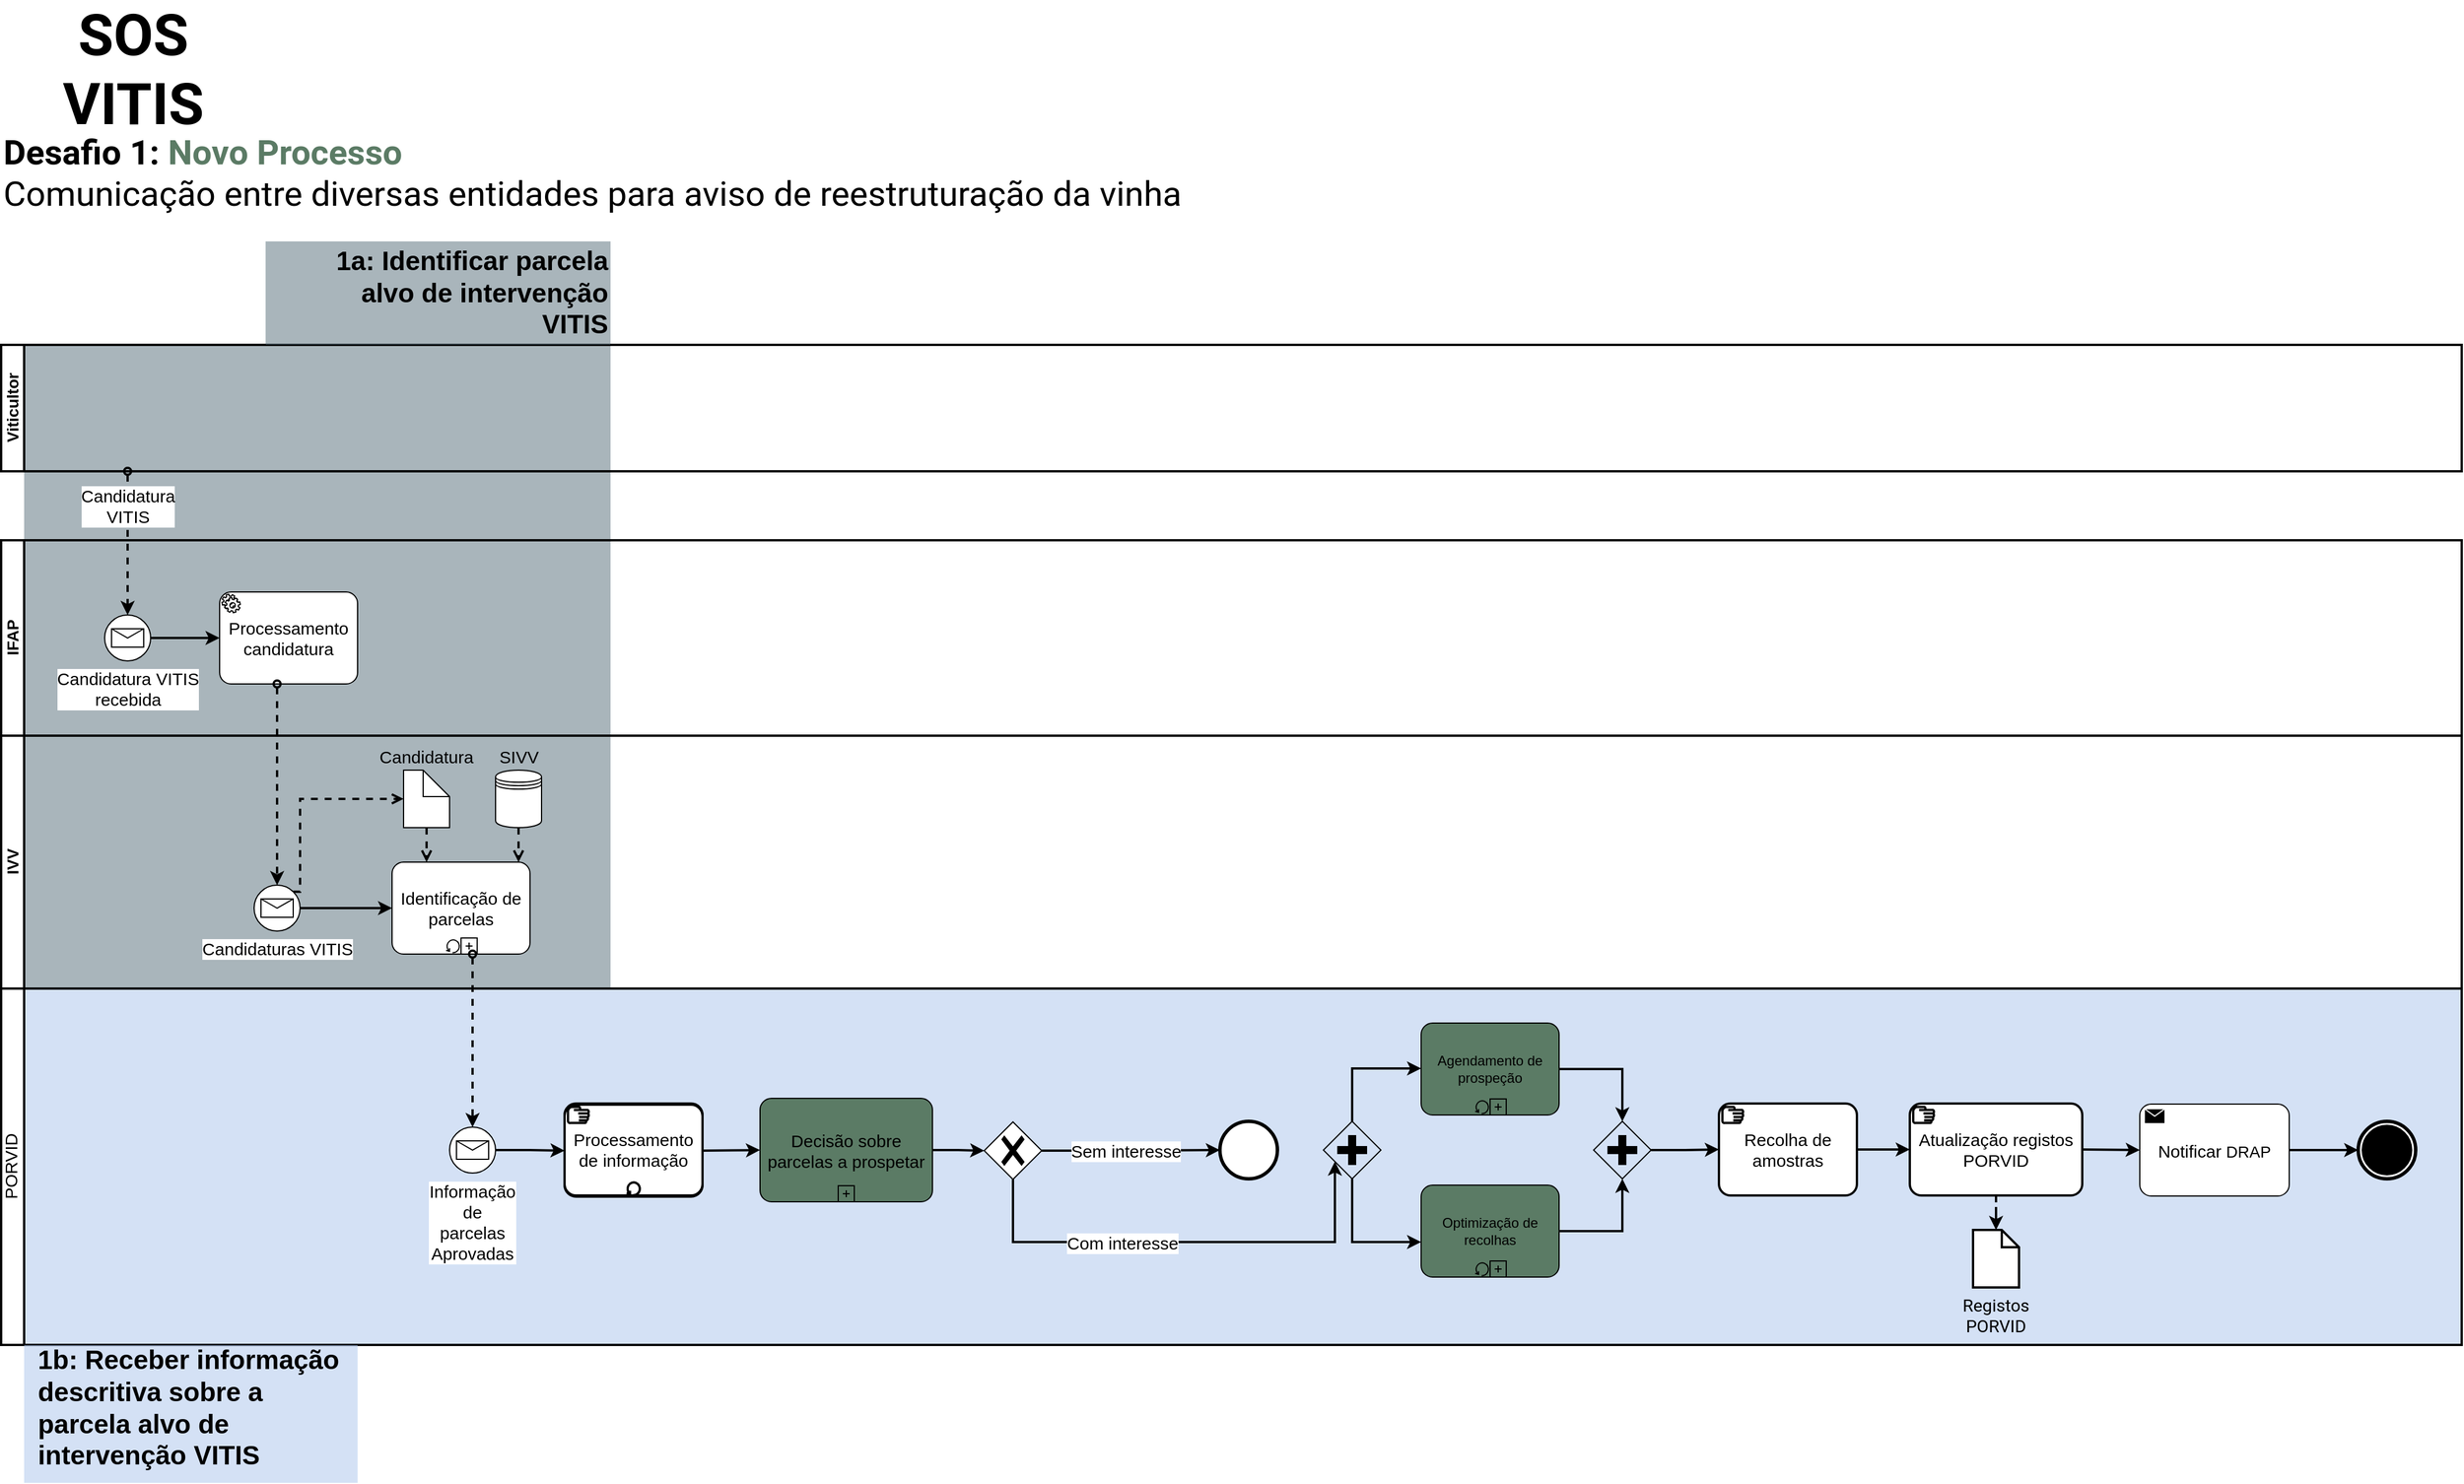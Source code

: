 <mxfile compressed="false" version="15.8.7" type="device">
  <diagram id="prtHgNgQTEPvFCAcTncT" name="Processos Alto Nível">
    <mxGraphModel dx="2250" dy="1810" grid="1" gridSize="10" guides="1" tooltips="1" connect="1" arrows="1" fold="1" page="1" pageScale="1" pageWidth="827" pageHeight="1169" math="0" shadow="0">
      <root>
        <mxCell id="0" />
        <mxCell id="1" parent="0" />
        <mxCell id="8Ae6zeDYgx-UutW48Nks-51" value="" style="rounded=0;whiteSpace=wrap;html=1;labelBackgroundColor=none;fontSize=20;strokeWidth=2;fillColor=#A9C4EB;gradientDirection=south;dashed=1;strokeColor=none;opacity=50;" parent="1" vertex="1">
          <mxGeometry x="60" y="880" width="2120" height="310" as="geometry" />
        </mxCell>
        <mxCell id="YF1dd26oSwdPQGg-jIWj-1" value="&lt;span style=&quot;font-family: &amp;#34;helvetica&amp;#34;&quot;&gt;Processamento de informação&lt;/span&gt;" style="points=[[0.25,0,0],[0.5,0,0],[0.75,0,0],[1,0.25,0],[1,0.5,0],[1,0.75,0],[0.75,1,0],[0.5,1,0],[0.25,1,0],[0,0.75,0],[0,0.5,0],[0,0.25,0]];shape=mxgraph.bpmn.task;whiteSpace=wrap;rectStyle=rounded;size=10;taskMarker=manual;fontFamily=Roboto;fontSource=https%3A%2F%2Ffonts.googleapis.com%2Fcss%3Ffamily%3DRoboto;fontSize=15;fontColor=#000000;strokeColor=default;strokeWidth=2;fillColor=default;gradientColor=none;html=1;" vertex="1" parent="1">
          <mxGeometry x="530" y="980" width="120" height="80" as="geometry" />
        </mxCell>
        <mxCell id="8Ae6zeDYgx-UutW48Nks-23" value="" style="rounded=0;whiteSpace=wrap;html=1;labelBackgroundColor=none;fontSize=20;strokeWidth=2;fillColor=#546d78;gradientDirection=south;dashed=1;strokeColor=none;opacity=50;" parent="1" vertex="1">
          <mxGeometry x="60" y="320" width="510" height="560" as="geometry" />
        </mxCell>
        <mxCell id="j8fhtU1hvzyhwvqFzkYq-1" value="&lt;b&gt;IFAP&lt;/b&gt;" style="swimlane;html=1;startSize=20;fontStyle=0;collapsible=0;horizontal=0;swimlaneLine=1;swimlaneFillColor=none;strokeWidth=2;rounded=0;shadow=0;glass=0;fontSize=14;fillColor=none;" parent="1" vertex="1">
          <mxGeometry x="40" y="490" width="2140" height="170" as="geometry" />
        </mxCell>
        <mxCell id="j8fhtU1hvzyhwvqFzkYq-11" style="edgeStyle=orthogonalEdgeStyle;rounded=0;orthogonalLoop=1;jettySize=auto;html=1;fontSize=15;startArrow=none;startFill=0;strokeWidth=2;" parent="j8fhtU1hvzyhwvqFzkYq-1" source="j8fhtU1hvzyhwvqFzkYq-7" target="j8fhtU1hvzyhwvqFzkYq-9" edge="1">
          <mxGeometry relative="1" as="geometry" />
        </mxCell>
        <mxCell id="j8fhtU1hvzyhwvqFzkYq-7" value="&lt;span style=&quot;font-family: &amp;#34;arial&amp;#34; , sans-serif ; font-size: 15px&quot;&gt;Candidatura VITIS&lt;br&gt;recebida&lt;br style=&quot;font-size: 15px&quot;&gt;&lt;/span&gt;" style="points=[[0.145,0.145,0],[0.5,0,0],[0.855,0.145,0],[1,0.5,0],[0.855,0.855,0],[0.5,1,0],[0.145,0.855,0],[0,0.5,0]];shape=mxgraph.bpmn.event;html=1;verticalLabelPosition=bottom;labelBackgroundColor=#ffffff;verticalAlign=top;align=center;perimeter=ellipsePerimeter;outlineConnect=0;aspect=fixed;outline=standard;symbol=message;rounded=0;shadow=0;glass=0;sketch=0;fontSize=15;" parent="j8fhtU1hvzyhwvqFzkYq-1" vertex="1">
          <mxGeometry x="90" y="65" width="40" height="40" as="geometry" />
        </mxCell>
        <mxCell id="j8fhtU1hvzyhwvqFzkYq-9" value="Processamento candidatura" style="points=[[0.25,0,0],[0.5,0,0],[0.75,0,0],[1,0.25,0],[1,0.5,0],[1,0.75,0],[0.75,1,0],[0.5,1,0],[0.25,1,0],[0,0.75,0],[0,0.5,0],[0,0.25,0]];shape=mxgraph.bpmn.task;whiteSpace=wrap;rectStyle=rounded;size=10;taskMarker=service;rounded=0;shadow=0;glass=0;sketch=0;fontSize=15;fillColor=default;" parent="j8fhtU1hvzyhwvqFzkYq-1" vertex="1">
          <mxGeometry x="190" y="45" width="120" height="80" as="geometry" />
        </mxCell>
        <mxCell id="j8fhtU1hvzyhwvqFzkYq-5" value="&lt;b&gt;Viticultor&lt;/b&gt;" style="swimlane;html=1;startSize=20;fontStyle=0;collapsible=0;horizontal=0;swimlaneLine=1;swimlaneFillColor=none;strokeWidth=2;rounded=0;shadow=0;glass=0;fontSize=14;fillColor=none;" parent="1" vertex="1">
          <mxGeometry x="40" y="320" width="2140" height="110" as="geometry" />
        </mxCell>
        <mxCell id="j8fhtU1hvzyhwvqFzkYq-8" value="&lt;span style=&quot;color: rgb(0, 0, 0); font-family: helvetica; font-size: 15px; font-style: normal; font-weight: 400; letter-spacing: normal; text-align: center; text-indent: 0px; text-transform: none; word-spacing: 0px; display: inline; float: none;&quot;&gt;Candidatura &lt;br&gt;VITIS&lt;/span&gt;" style="edgeStyle=orthogonalEdgeStyle;rounded=0;orthogonalLoop=1;jettySize=auto;html=1;entryX=0.5;entryY=0;entryDx=0;entryDy=0;entryPerimeter=0;fontSize=15;dashed=1;startArrow=oval;startFill=0;strokeWidth=2;labelBackgroundColor=default;" parent="1" target="j8fhtU1hvzyhwvqFzkYq-7" edge="1">
          <mxGeometry x="-0.52" relative="1" as="geometry">
            <mxPoint x="150" y="430" as="sourcePoint" />
            <Array as="points">
              <mxPoint x="150" y="430" />
            </Array>
            <mxPoint as="offset" />
          </mxGeometry>
        </mxCell>
        <mxCell id="j8fhtU1hvzyhwvqFzkYq-12" value="&lt;b&gt;IVV&lt;/b&gt;" style="swimlane;html=1;startSize=20;fontStyle=0;collapsible=0;horizontal=0;swimlaneLine=1;swimlaneFillColor=none;strokeWidth=2;rounded=0;shadow=0;glass=0;fontSize=14;fillColor=none;" parent="1" vertex="1">
          <mxGeometry x="40" y="660" width="2140" height="220" as="geometry" />
        </mxCell>
        <mxCell id="j8fhtU1hvzyhwvqFzkYq-19" value="" style="edgeStyle=orthogonalEdgeStyle;rounded=0;jumpStyle=none;orthogonalLoop=1;jettySize=auto;html=1;fontSize=15;startArrow=none;startFill=0;strokeWidth=2;" parent="j8fhtU1hvzyhwvqFzkYq-12" source="j8fhtU1hvzyhwvqFzkYq-14" target="j8fhtU1hvzyhwvqFzkYq-18" edge="1">
          <mxGeometry relative="1" as="geometry" />
        </mxCell>
        <mxCell id="j8fhtU1hvzyhwvqFzkYq-23" style="edgeStyle=orthogonalEdgeStyle;rounded=0;jumpStyle=none;orthogonalLoop=1;jettySize=auto;html=1;entryX=0;entryY=0.5;entryDx=0;entryDy=0;entryPerimeter=0;fontSize=15;startArrow=none;startFill=0;strokeWidth=2;dashed=1;endArrow=open;endFill=0;exitX=0.855;exitY=0.145;exitDx=0;exitDy=0;exitPerimeter=0;" parent="j8fhtU1hvzyhwvqFzkYq-12" source="j8fhtU1hvzyhwvqFzkYq-14" target="j8fhtU1hvzyhwvqFzkYq-22" edge="1">
          <mxGeometry relative="1" as="geometry">
            <Array as="points">
              <mxPoint x="260" y="136" />
              <mxPoint x="260" y="55" />
            </Array>
          </mxGeometry>
        </mxCell>
        <mxCell id="j8fhtU1hvzyhwvqFzkYq-14" value="&lt;font face=&quot;arial, sans-serif&quot;&gt;Candidaturas VITIS&lt;br&gt;&lt;/font&gt;" style="points=[[0.145,0.145,0],[0.5,0,0],[0.855,0.145,0],[1,0.5,0],[0.855,0.855,0],[0.5,1,0],[0.145,0.855,0],[0,0.5,0]];shape=mxgraph.bpmn.event;html=1;verticalLabelPosition=bottom;labelBackgroundColor=#ffffff;verticalAlign=top;align=center;perimeter=ellipsePerimeter;outlineConnect=0;aspect=fixed;outline=standard;symbol=message;rounded=0;shadow=0;glass=0;sketch=0;fontSize=15;" parent="j8fhtU1hvzyhwvqFzkYq-12" vertex="1">
          <mxGeometry x="220" y="130" width="40" height="40" as="geometry" />
        </mxCell>
        <mxCell id="j8fhtU1hvzyhwvqFzkYq-18" value="Identificação de parcelas" style="points=[[0.25,0,0],[0.5,0,0],[0.75,0,0],[1,0.25,0],[1,0.5,0],[1,0.75,0],[0.75,1,0],[0.5,1,0],[0.25,1,0],[0,0.75,0],[0,0.5,0],[0,0.25,0]];shape=mxgraph.bpmn.task;whiteSpace=wrap;rectStyle=rounded;size=10;taskMarker=abstract;isLoopStandard=1;isLoopSub=1;rounded=0;shadow=0;glass=0;sketch=0;fontSize=15;" parent="j8fhtU1hvzyhwvqFzkYq-12" vertex="1">
          <mxGeometry x="340" y="110" width="120" height="80" as="geometry" />
        </mxCell>
        <mxCell id="j8fhtU1hvzyhwvqFzkYq-24" style="edgeStyle=orthogonalEdgeStyle;rounded=0;jumpStyle=none;orthogonalLoop=1;jettySize=auto;html=1;dashed=1;fontSize=15;startArrow=none;startFill=0;endArrow=open;endFill=0;strokeWidth=2;" parent="j8fhtU1hvzyhwvqFzkYq-12" source="j8fhtU1hvzyhwvqFzkYq-22" target="j8fhtU1hvzyhwvqFzkYq-18" edge="1">
          <mxGeometry relative="1" as="geometry">
            <Array as="points">
              <mxPoint x="370" y="80" />
              <mxPoint x="370" y="80" />
            </Array>
          </mxGeometry>
        </mxCell>
        <mxCell id="j8fhtU1hvzyhwvqFzkYq-22" value="Candidatura" style="shape=mxgraph.bpmn.data;labelPosition=center;verticalLabelPosition=top;align=center;verticalAlign=bottom;whiteSpace=wrap;size=23;html=1;rounded=0;shadow=0;glass=0;sketch=0;fontSize=15;" parent="j8fhtU1hvzyhwvqFzkYq-12" vertex="1">
          <mxGeometry x="350" y="30" width="40" height="50" as="geometry" />
        </mxCell>
        <mxCell id="j8fhtU1hvzyhwvqFzkYq-29" style="edgeStyle=orthogonalEdgeStyle;rounded=0;jumpStyle=none;orthogonalLoop=1;jettySize=auto;html=1;fontSize=15;startArrow=none;startFill=0;endArrow=open;endFill=0;strokeWidth=2;dashed=1;" parent="j8fhtU1hvzyhwvqFzkYq-12" source="j8fhtU1hvzyhwvqFzkYq-27" target="j8fhtU1hvzyhwvqFzkYq-18" edge="1">
          <mxGeometry relative="1" as="geometry">
            <mxPoint x="600" y="120" as="targetPoint" />
            <Array as="points">
              <mxPoint x="450" y="90" />
              <mxPoint x="450" y="90" />
            </Array>
          </mxGeometry>
        </mxCell>
        <mxCell id="j8fhtU1hvzyhwvqFzkYq-27" value="SIVV" style="shape=datastore;labelPosition=center;verticalLabelPosition=top;align=center;verticalAlign=bottom;rounded=0;shadow=0;glass=0;sketch=0;fontSize=15;html=1;" parent="j8fhtU1hvzyhwvqFzkYq-12" vertex="1">
          <mxGeometry x="430" y="30" width="40" height="50" as="geometry" />
        </mxCell>
        <mxCell id="j8fhtU1hvzyhwvqFzkYq-16" style="edgeStyle=orthogonalEdgeStyle;rounded=0;orthogonalLoop=1;jettySize=auto;html=1;entryX=0.5;entryY=0;entryDx=0;entryDy=0;entryPerimeter=0;fontSize=15;startArrow=oval;startFill=0;strokeWidth=2;dashed=1;jumpStyle=none;" parent="1" source="j8fhtU1hvzyhwvqFzkYq-9" target="j8fhtU1hvzyhwvqFzkYq-14" edge="1">
          <mxGeometry relative="1" as="geometry">
            <Array as="points">
              <mxPoint x="280" y="750" />
              <mxPoint x="280" y="750" />
            </Array>
          </mxGeometry>
        </mxCell>
        <mxCell id="j8fhtU1hvzyhwvqFzkYq-30" value="PORVID" style="swimlane;html=1;startSize=20;fontStyle=0;collapsible=0;horizontal=0;swimlaneLine=1;swimlaneFillColor=none;strokeWidth=2;rounded=0;shadow=0;glass=0;sketch=0;fontSize=15;align=center;verticalAlign=bottom;fillColor=none;" parent="1" vertex="1">
          <mxGeometry x="40" y="880" width="2140" height="310" as="geometry" />
        </mxCell>
        <mxCell id="8Ae6zeDYgx-UutW48Nks-45" style="edgeStyle=orthogonalEdgeStyle;rounded=0;orthogonalLoop=1;jettySize=auto;html=1;fontSize=20;fontColor=#000000;endArrow=classic;endFill=1;strokeWidth=2;" parent="j8fhtU1hvzyhwvqFzkYq-30" source="j8fhtU1hvzyhwvqFzkYq-31" target="5pTV1qb8en98lGyIplWa-2" edge="1">
          <mxGeometry relative="1" as="geometry">
            <mxPoint x="490" y="140.5" as="targetPoint" />
          </mxGeometry>
        </mxCell>
        <mxCell id="j8fhtU1hvzyhwvqFzkYq-31" value="&lt;font face=&quot;arial, sans-serif&quot;&gt;Informação de parcelas Aprovadas&lt;br&gt;&lt;/font&gt;" style="points=[[0.145,0.145,0],[0.5,0,0],[0.855,0.145,0],[1,0.5,0],[0.855,0.855,0],[0.5,1,0],[0.145,0.855,0],[0,0.5,0]];shape=mxgraph.bpmn.event;html=1;verticalLabelPosition=bottom;labelBackgroundColor=#ffffff;verticalAlign=top;align=center;perimeter=ellipsePerimeter;outlineConnect=0;aspect=fixed;outline=standard;symbol=message;rounded=0;shadow=0;glass=0;sketch=0;fontSize=15;whiteSpace=wrap;" parent="j8fhtU1hvzyhwvqFzkYq-30" vertex="1">
          <mxGeometry x="390" y="120.5" width="40" height="40" as="geometry" />
        </mxCell>
        <mxCell id="j8fhtU1hvzyhwvqFzkYq-58" value="Sem interesse" style="edgeStyle=orthogonalEdgeStyle;rounded=0;jumpStyle=none;orthogonalLoop=1;jettySize=auto;html=1;fontSize=15;startArrow=none;startFill=0;endArrow=classic;endFill=1;strokeWidth=2;" parent="j8fhtU1hvzyhwvqFzkYq-30" source="j8fhtU1hvzyhwvqFzkYq-49" target="j8fhtU1hvzyhwvqFzkYq-61" edge="1">
          <mxGeometry x="-0.067" relative="1" as="geometry">
            <mxPoint x="1055" y="140.5" as="targetPoint" />
            <mxPoint as="offset" />
          </mxGeometry>
        </mxCell>
        <mxCell id="j8fhtU1hvzyhwvqFzkYq-59" value="Com interesse" style="edgeStyle=orthogonalEdgeStyle;rounded=0;jumpStyle=none;orthogonalLoop=1;jettySize=auto;html=1;fontSize=15;startArrow=none;startFill=0;endArrow=classic;endFill=1;strokeWidth=2;" parent="j8fhtU1hvzyhwvqFzkYq-30" source="j8fhtU1hvzyhwvqFzkYq-49" target="j8fhtU1hvzyhwvqFzkYq-98" edge="1">
          <mxGeometry x="-0.26" relative="1" as="geometry">
            <mxPoint x="965" y="430.5" as="targetPoint" />
            <Array as="points">
              <mxPoint x="880" y="220.5" />
              <mxPoint x="1160" y="220.5" />
            </Array>
            <mxPoint as="offset" />
          </mxGeometry>
        </mxCell>
        <mxCell id="j8fhtU1hvzyhwvqFzkYq-49" value="" style="points=[[0.25,0.25,0],[0.5,0,0],[0.75,0.25,0],[1,0.5,0],[0.75,0.75,0],[0.5,1,0],[0.25,0.75,0],[0,0.5,0]];shape=mxgraph.bpmn.gateway2;html=1;verticalLabelPosition=bottom;labelBackgroundColor=#ffffff;verticalAlign=top;align=center;perimeter=rhombusPerimeter;outlineConnect=0;outline=none;symbol=none;gwType=exclusive;rounded=0;shadow=0;glass=0;sketch=0;fontSize=15;" parent="j8fhtU1hvzyhwvqFzkYq-30" vertex="1">
          <mxGeometry x="855" y="116" width="50" height="50" as="geometry" />
        </mxCell>
        <mxCell id="j8fhtU1hvzyhwvqFzkYq-61" value="" style="points=[[0.145,0.145,0],[0.5,0,0],[0.855,0.145,0],[1,0.5,0],[0.855,0.855,0],[0.5,1,0],[0.145,0.855,0],[0,0.5,0]];shape=mxgraph.bpmn.event;html=1;verticalLabelPosition=bottom;labelBackgroundColor=#ffffff;verticalAlign=top;align=center;perimeter=ellipsePerimeter;outlineConnect=0;aspect=fixed;outline=end;symbol=terminate2;rounded=0;shadow=0;glass=0;sketch=0;fontSize=15;" parent="j8fhtU1hvzyhwvqFzkYq-30" vertex="1">
          <mxGeometry x="1060" y="115.5" width="50" height="50" as="geometry" />
        </mxCell>
        <mxCell id="8Ae6zeDYgx-UutW48Nks-33" style="edgeStyle=orthogonalEdgeStyle;rounded=0;orthogonalLoop=1;jettySize=auto;html=1;fontSize=20;fontColor=#000000;endArrow=classic;endFill=1;strokeWidth=2;" parent="j8fhtU1hvzyhwvqFzkYq-30" source="j8fhtU1hvzyhwvqFzkYq-98" target="8Ae6zeDYgx-UutW48Nks-31" edge="1">
          <mxGeometry relative="1" as="geometry">
            <Array as="points">
              <mxPoint x="1175" y="69.5" />
            </Array>
          </mxGeometry>
        </mxCell>
        <mxCell id="8Ae6zeDYgx-UutW48Nks-34" style="edgeStyle=orthogonalEdgeStyle;rounded=0;orthogonalLoop=1;jettySize=auto;html=1;fontSize=20;fontColor=#000000;endArrow=classic;endFill=1;strokeWidth=2;" parent="j8fhtU1hvzyhwvqFzkYq-30" source="j8fhtU1hvzyhwvqFzkYq-98" target="al4PJ4pm5zgEQlfIhQZX-3" edge="1">
          <mxGeometry relative="1" as="geometry">
            <Array as="points">
              <mxPoint x="1175" y="220.5" />
            </Array>
          </mxGeometry>
        </mxCell>
        <mxCell id="j8fhtU1hvzyhwvqFzkYq-98" value="" style="points=[[0.25,0.25,0],[0.5,0,0],[0.75,0.25,0],[1,0.5,0],[0.75,0.75,0],[0.5,1,0],[0.25,0.75,0],[0,0.5,0]];shape=mxgraph.bpmn.gateway2;html=1;verticalLabelPosition=bottom;labelBackgroundColor=#ffffff;verticalAlign=top;align=center;perimeter=rhombusPerimeter;outlineConnect=0;outline=none;symbol=none;gwType=parallel;rounded=0;shadow=0;glass=0;sketch=0;fontSize=15;fillColor=none;" parent="j8fhtU1hvzyhwvqFzkYq-30" vertex="1">
          <mxGeometry x="1150" y="115.5" width="50" height="50" as="geometry" />
        </mxCell>
        <mxCell id="8Ae6zeDYgx-UutW48Nks-37" style="edgeStyle=orthogonalEdgeStyle;rounded=0;orthogonalLoop=1;jettySize=auto;html=1;fontSize=20;fontColor=#000000;endArrow=classic;endFill=1;strokeWidth=2;" parent="j8fhtU1hvzyhwvqFzkYq-30" source="al4PJ4pm5zgEQlfIhQZX-3" target="8Ae6zeDYgx-UutW48Nks-35" edge="1">
          <mxGeometry relative="1" as="geometry" />
        </mxCell>
        <mxCell id="al4PJ4pm5zgEQlfIhQZX-3" value="Optimização de recolhas" style="points=[[0.25,0,0],[0.5,0,0],[0.75,0,0],[1,0.25,0],[1,0.5,0],[1,0.75,0],[0.75,1,0],[0.5,1,0],[0.25,1,0],[0,0.75,0],[0,0.5,0],[0,0.25,0]];shape=mxgraph.bpmn.task;whiteSpace=wrap;rectStyle=rounded;size=10;taskMarker=abstract;isLoopStandard=1;isLoopSub=1;fillColor=#5b7b65;" parent="j8fhtU1hvzyhwvqFzkYq-30" vertex="1">
          <mxGeometry x="1235" y="171" width="120" height="80" as="geometry" />
        </mxCell>
        <mxCell id="IbKYtC_3RCh5xxz1OneK-46" style="edgeStyle=orthogonalEdgeStyle;rounded=0;orthogonalLoop=1;jettySize=auto;html=1;endArrow=classic;endFill=1;strokeWidth=2;" parent="j8fhtU1hvzyhwvqFzkYq-30" source="j8fhtU1hvzyhwvqFzkYq-91" target="j8fhtU1hvzyhwvqFzkYq-49" edge="1">
          <mxGeometry relative="1" as="geometry" />
        </mxCell>
        <mxCell id="j8fhtU1hvzyhwvqFzkYq-91" value="&lt;span&gt;Decisão sobre parcelas a prospetar&lt;/span&gt;" style="points=[[0.25,0,0],[0.5,0,0],[0.75,0,0],[1,0.25,0],[1,0.5,0],[1,0.75,0],[0.75,1,0],[0.5,1,0],[0.25,1,0],[0,0.75,0],[0,0.5,0],[0,0.25,0]];shape=mxgraph.bpmn.task;whiteSpace=wrap;rectStyle=rounded;size=10;taskMarker=abstract;isLoopSub=1;rounded=0;shadow=0;glass=0;sketch=0;fontSize=15;align=center;verticalAlign=middle;html=1;fillColor=#5B7B65;strokeColor=default;" parent="j8fhtU1hvzyhwvqFzkYq-30" vertex="1">
          <mxGeometry x="660" y="95.5" width="150" height="90" as="geometry" />
        </mxCell>
        <mxCell id="IbKYtC_3RCh5xxz1OneK-185" value="Notificar&amp;nbsp;&lt;span style=&quot;font-size: 14px&quot;&gt;DRAP&lt;/span&gt;" style="points=[[0.25,0,0],[0.5,0,0],[0.75,0,0],[1,0.25,0],[1,0.5,0],[1,0.75,0],[0.75,1,0],[0.5,1,0],[0.25,1,0],[0,0.75,0],[0,0.5,0],[0,0.25,0]];shape=mxgraph.bpmn.task;whiteSpace=wrap;rectStyle=rounded;size=10;taskMarker=send;rounded=0;shadow=0;glass=0;sketch=0;fontSize=15;align=center;verticalAlign=middle;html=1;" parent="j8fhtU1hvzyhwvqFzkYq-30" vertex="1">
          <mxGeometry x="1860" y="100.5" width="130" height="80" as="geometry" />
        </mxCell>
        <mxCell id="8Ae6zeDYgx-UutW48Nks-36" style="edgeStyle=orthogonalEdgeStyle;rounded=0;orthogonalLoop=1;jettySize=auto;html=1;fontSize=20;fontColor=#000000;endArrow=classic;endFill=1;strokeWidth=2;" parent="j8fhtU1hvzyhwvqFzkYq-30" source="8Ae6zeDYgx-UutW48Nks-31" target="8Ae6zeDYgx-UutW48Nks-35" edge="1">
          <mxGeometry relative="1" as="geometry" />
        </mxCell>
        <mxCell id="8Ae6zeDYgx-UutW48Nks-31" value="Agendamento de prospeção" style="points=[[0.25,0,0],[0.5,0,0],[0.75,0,0],[1,0.25,0],[1,0.5,0],[1,0.75,0],[0.75,1,0],[0.5,1,0],[0.25,1,0],[0,0.75,0],[0,0.5,0],[0,0.25,0]];shape=mxgraph.bpmn.task;whiteSpace=wrap;rectStyle=rounded;size=10;taskMarker=abstract;isLoopStandard=1;isLoopSub=1;fillColor=#5b7b65;" parent="j8fhtU1hvzyhwvqFzkYq-30" vertex="1">
          <mxGeometry x="1235" y="30" width="120" height="80" as="geometry" />
        </mxCell>
        <mxCell id="8Ae6zeDYgx-UutW48Nks-35" value="" style="points=[[0.25,0.25,0],[0.5,0,0],[0.75,0.25,0],[1,0.5,0],[0.75,0.75,0],[0.5,1,0],[0.25,0.75,0],[0,0.5,0]];shape=mxgraph.bpmn.gateway2;html=1;verticalLabelPosition=bottom;labelBackgroundColor=#ffffff;verticalAlign=top;align=center;perimeter=rhombusPerimeter;outlineConnect=0;outline=none;symbol=none;gwType=parallel;rounded=0;shadow=0;glass=0;sketch=0;fontSize=15;fillColor=none;" parent="j8fhtU1hvzyhwvqFzkYq-30" vertex="1">
          <mxGeometry x="1385" y="115.5" width="50" height="50" as="geometry" />
        </mxCell>
        <mxCell id="IbKYtC_3RCh5xxz1OneK-66" value="" style="points=[[0.145,0.145,0],[0.5,0,0],[0.855,0.145,0],[1,0.5,0],[0.855,0.855,0],[0.5,1,0],[0.145,0.855,0],[0,0.5,0]];shape=mxgraph.bpmn.event;html=1;verticalLabelPosition=bottom;labelBackgroundColor=#ffffff;verticalAlign=top;align=center;perimeter=ellipsePerimeter;outlineConnect=0;aspect=fixed;outline=end;symbol=terminate;fontSize=15;" parent="j8fhtU1hvzyhwvqFzkYq-30" vertex="1">
          <mxGeometry x="2050" y="115.5" width="50" height="50" as="geometry" />
        </mxCell>
        <mxCell id="IbKYtC_3RCh5xxz1OneK-187" style="edgeStyle=orthogonalEdgeStyle;rounded=0;jumpStyle=arc;orthogonalLoop=1;jettySize=auto;html=1;labelBackgroundColor=default;fontSize=15;startArrow=none;startFill=0;endArrow=classic;endFill=1;strokeWidth=2;" parent="j8fhtU1hvzyhwvqFzkYq-30" source="IbKYtC_3RCh5xxz1OneK-185" target="IbKYtC_3RCh5xxz1OneK-66" edge="1">
          <mxGeometry relative="1" as="geometry">
            <mxPoint x="2075.0" y="140.5" as="targetPoint" />
          </mxGeometry>
        </mxCell>
        <mxCell id="5pTV1qb8en98lGyIplWa-3" style="edgeStyle=orthogonalEdgeStyle;rounded=0;jumpStyle=arc;orthogonalLoop=1;jettySize=auto;html=1;fontFamily=Roboto;fontSource=https%3A%2F%2Ffonts.googleapis.com%2Fcss%3Ffamily%3DRoboto;fontSize=50;fontColor=#000000;endArrow=classic;endFill=1;strokeWidth=2;" parent="j8fhtU1hvzyhwvqFzkYq-30" source="5pTV1qb8en98lGyIplWa-2" target="j8fhtU1hvzyhwvqFzkYq-91" edge="1">
          <mxGeometry relative="1" as="geometry" />
        </mxCell>
        <mxCell id="5pTV1qb8en98lGyIplWa-2" value="" style="points=[[0.25,0,0],[0.5,0,0],[0.75,0,0],[1,0.25,0],[1,0.5,0],[1,0.75,0],[0.75,1,0],[0.5,1,0],[0.25,1,0],[0,0.75,0],[0,0.5,0],[0,0.25,0]];shape=mxgraph.bpmn.task;whiteSpace=wrap;rectStyle=rounded;size=10;taskMarker=abstract;isLoopStandard=1;fontFamily=Roboto;fontSource=https%3A%2F%2Ffonts.googleapis.com%2Fcss%3Ffamily%3DRoboto;fontSize=50;fontColor=#000000;strokeColor=default;strokeWidth=2;fillColor=none;gradientColor=none;" parent="j8fhtU1hvzyhwvqFzkYq-30" vertex="1">
          <mxGeometry x="490" y="101" width="120" height="80" as="geometry" />
        </mxCell>
        <mxCell id="YF1dd26oSwdPQGg-jIWj-5" value="Registos PORVID" style="shape=mxgraph.bpmn.data;labelPosition=center;verticalLabelPosition=bottom;align=center;verticalAlign=top;whiteSpace=wrap;size=15;html=1;fontFamily=Roboto;fontSource=https%3A%2F%2Ffonts.googleapis.com%2Fcss%3Ffamily%3DRoboto;fontSize=15;fontColor=#000000;strokeColor=default;strokeWidth=2;fillColor=default;gradientColor=none;" vertex="1" parent="j8fhtU1hvzyhwvqFzkYq-30">
          <mxGeometry x="1715" y="210" width="40" height="50" as="geometry" />
        </mxCell>
        <mxCell id="j8fhtU1hvzyhwvqFzkYq-32" style="edgeStyle=orthogonalEdgeStyle;rounded=0;jumpStyle=none;orthogonalLoop=1;jettySize=auto;html=1;dashed=1;fontSize=15;startArrow=oval;startFill=0;endArrow=classic;endFill=1;strokeWidth=2;" parent="1" source="j8fhtU1hvzyhwvqFzkYq-18" target="j8fhtU1hvzyhwvqFzkYq-31" edge="1">
          <mxGeometry relative="1" as="geometry">
            <Array as="points">
              <mxPoint x="450" y="890" />
              <mxPoint x="450" y="890" />
            </Array>
            <mxPoint x="630" y="990" as="sourcePoint" />
            <mxPoint x="450" y="1000" as="targetPoint" />
          </mxGeometry>
        </mxCell>
        <mxCell id="NLFkMVxidJrpuLbfi5vq-1" value="&lt;b&gt;Desafio 1: &lt;font color=&quot;#5b7b65&quot;&gt;Novo Processo&lt;/font&gt;&lt;/b&gt;&lt;br&gt;Comunicação entre diversas entidades para aviso de reestruturação da vinha" style="text;html=1;strokeColor=none;fillColor=none;align=left;verticalAlign=middle;whiteSpace=wrap;rounded=0;fontSize=30;fontFamily=Roboto;fontSource=https%3A%2F%2Ffonts.googleapis.com%2Fcss%3Ffamily%3DRoboto;" parent="1" vertex="1">
          <mxGeometry x="40" y="120" width="1060" height="100" as="geometry" />
        </mxCell>
        <mxCell id="8Ae6zeDYgx-UutW48Nks-50" value="" style="rounded=0;whiteSpace=wrap;html=1;labelBackgroundColor=none;fontSize=20;strokeWidth=2;fillColor=#546d78;gradientDirection=south;dashed=1;strokeColor=none;opacity=50;" parent="1" vertex="1">
          <mxGeometry x="270" y="230" width="300" height="90" as="geometry" />
        </mxCell>
        <mxCell id="8Ae6zeDYgx-UutW48Nks-24" value="&lt;font style=&quot;font-size: 23px&quot;&gt;1a:&amp;nbsp;&lt;span style=&quot;&quot;&gt;Identificar parcela alvo de intervenção VITIS&lt;/span&gt;&lt;/font&gt;" style="rounded=0;whiteSpace=wrap;html=1;fontSize=20;fontColor=#000000;strokeColor=none;fillColor=none;opacity=50;fontStyle=1;strokeWidth=2;fontFamily=Helvetica;align=right;" parent="1" vertex="1">
          <mxGeometry x="330" y="230" width="240" height="90" as="geometry" />
        </mxCell>
        <mxCell id="8Ae6zeDYgx-UutW48Nks-52" value="" style="rounded=0;whiteSpace=wrap;html=1;labelBackgroundColor=none;fontSize=20;strokeWidth=2;fillColor=#A9C4EB;gradientDirection=south;dashed=1;strokeColor=none;opacity=50;" parent="1" vertex="1">
          <mxGeometry x="60" y="1190" width="290" height="120" as="geometry" />
        </mxCell>
        <mxCell id="8Ae6zeDYgx-UutW48Nks-53" value="&lt;font style=&quot;font-size: 23px&quot;&gt;1b:&amp;nbsp;&lt;/font&gt;&lt;span style=&quot;font-size: 23px&quot;&gt;Receber informação descritiva sobre a parcela alvo de intervenção VITIS&lt;/span&gt;" style="rounded=0;whiteSpace=wrap;html=1;fontSize=20;fontColor=#000000;strokeColor=none;fillColor=none;opacity=50;fontStyle=1;strokeWidth=2;fontFamily=Helvetica;align=left;" parent="1" vertex="1">
          <mxGeometry x="70" y="1200" width="280" height="90" as="geometry" />
        </mxCell>
        <mxCell id="8Ae6zeDYgx-UutW48Nks-54" value="&lt;font style=&quot;font-size: 50px;&quot;&gt;&lt;b style=&quot;font-size: 50px;&quot;&gt;SOS VITIS&lt;/b&gt;&lt;/font&gt;" style="text;html=1;strokeColor=none;fillColor=none;align=center;verticalAlign=middle;whiteSpace=wrap;rounded=0;fontFamily=Roboto;fontSize=50;fontColor=#000000;fontSource=https%3A%2F%2Ffonts.googleapis.com%2Fcss%3Ffamily%3DRoboto;" parent="1" vertex="1">
          <mxGeometry x="40" y="40" width="230" height="80" as="geometry" />
        </mxCell>
        <mxCell id="YF1dd26oSwdPQGg-jIWj-3" value="&lt;span style=&quot;font-family: &amp;#34;helvetica&amp;#34;&quot;&gt;Recolha de amostras&lt;/span&gt;" style="points=[[0.25,0,0],[0.5,0,0],[0.75,0,0],[1,0.25,0],[1,0.5,0],[1,0.75,0],[0.75,1,0],[0.5,1,0],[0.25,1,0],[0,0.75,0],[0,0.5,0],[0,0.25,0]];shape=mxgraph.bpmn.task;whiteSpace=wrap;rectStyle=rounded;size=10;taskMarker=manual;fontFamily=Roboto;fontSource=https%3A%2F%2Ffonts.googleapis.com%2Fcss%3Ffamily%3DRoboto;fontSize=15;fontColor=#000000;strokeColor=default;strokeWidth=2;fillColor=default;gradientColor=none;html=1;" vertex="1" parent="1">
          <mxGeometry x="1534" y="980" width="120" height="80" as="geometry" />
        </mxCell>
        <mxCell id="8Ae6zeDYgx-UutW48Nks-38" style="edgeStyle=orthogonalEdgeStyle;rounded=0;orthogonalLoop=1;jettySize=auto;html=1;fontSize=20;fontColor=#000000;endArrow=classic;endFill=1;strokeWidth=2;" parent="1" source="8Ae6zeDYgx-UutW48Nks-35" target="YF1dd26oSwdPQGg-jIWj-3" edge="1">
          <mxGeometry relative="1" as="geometry">
            <mxPoint x="1535" y="1020.5" as="targetPoint" />
          </mxGeometry>
        </mxCell>
        <mxCell id="IbKYtC_3RCh5xxz1OneK-177" style="edgeStyle=orthogonalEdgeStyle;rounded=0;jumpStyle=arc;orthogonalLoop=1;jettySize=auto;html=1;labelBackgroundColor=default;fontSize=15;startArrow=none;startFill=0;endArrow=classic;endFill=1;strokeWidth=2;" parent="1" source="YF1dd26oSwdPQGg-jIWj-3" target="YF1dd26oSwdPQGg-jIWj-4" edge="1">
          <mxGeometry relative="1" as="geometry">
            <mxPoint x="1655" y="1020.5" as="sourcePoint" />
            <mxPoint x="1700" y="1020.483" as="targetPoint" />
          </mxGeometry>
        </mxCell>
        <mxCell id="YF1dd26oSwdPQGg-jIWj-6" style="edgeStyle=orthogonalEdgeStyle;rounded=0;jumpStyle=arc;orthogonalLoop=1;jettySize=auto;html=1;fontFamily=Roboto;fontSource=https%3A%2F%2Ffonts.googleapis.com%2Fcss%3Ffamily%3DRoboto;fontSize=15;fontColor=#000000;startArrow=none;startFill=0;endArrow=classic;endFill=1;strokeWidth=2;dashed=1;" edge="1" parent="1" source="YF1dd26oSwdPQGg-jIWj-4" target="YF1dd26oSwdPQGg-jIWj-5">
          <mxGeometry relative="1" as="geometry" />
        </mxCell>
        <mxCell id="YF1dd26oSwdPQGg-jIWj-4" value="&lt;span style=&quot;font-family: &amp;#34;helvetica&amp;#34;&quot;&gt;Atualização registos PORVID&lt;/span&gt;" style="points=[[0.25,0,0],[0.5,0,0],[0.75,0,0],[1,0.25,0],[1,0.5,0],[1,0.75,0],[0.75,1,0],[0.5,1,0],[0.25,1,0],[0,0.75,0],[0,0.5,0],[0,0.25,0]];shape=mxgraph.bpmn.task;whiteSpace=wrap;rectStyle=rounded;size=10;taskMarker=manual;fontFamily=Roboto;fontSource=https%3A%2F%2Ffonts.googleapis.com%2Fcss%3Ffamily%3DRoboto;fontSize=15;fontColor=#000000;strokeColor=default;strokeWidth=2;fillColor=default;gradientColor=none;html=1;" vertex="1" parent="1">
          <mxGeometry x="1700" y="980" width="150" height="80" as="geometry" />
        </mxCell>
        <mxCell id="IbKYtC_3RCh5xxz1OneK-186" style="edgeStyle=orthogonalEdgeStyle;rounded=0;jumpStyle=arc;orthogonalLoop=1;jettySize=auto;html=1;labelBackgroundColor=default;fontSize=15;startArrow=none;startFill=0;endArrow=classic;endFill=1;strokeWidth=2;" parent="1" source="YF1dd26oSwdPQGg-jIWj-4" target="IbKYtC_3RCh5xxz1OneK-185" edge="1">
          <mxGeometry relative="1" as="geometry">
            <mxPoint x="1850" y="1020.5" as="sourcePoint" />
          </mxGeometry>
        </mxCell>
      </root>
    </mxGraphModel>
  </diagram>
</mxfile>
